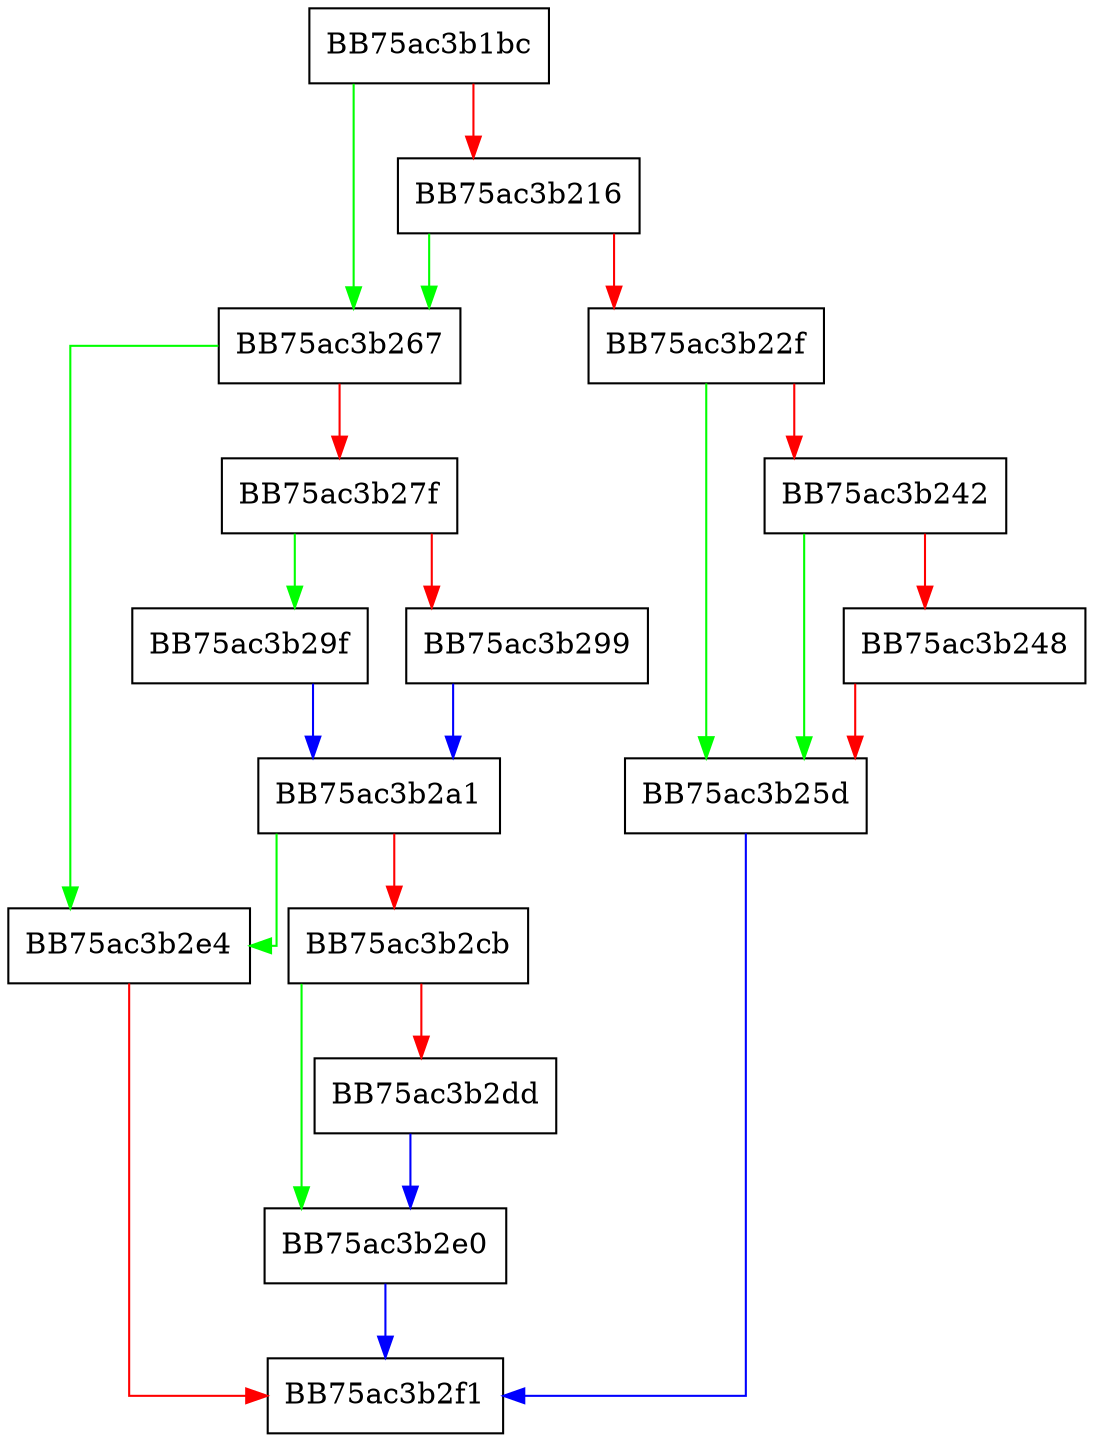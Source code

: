 digraph CptUnpackFork {
  node [shape="box"];
  graph [splines=ortho];
  BB75ac3b1bc -> BB75ac3b267 [color="green"];
  BB75ac3b1bc -> BB75ac3b216 [color="red"];
  BB75ac3b216 -> BB75ac3b267 [color="green"];
  BB75ac3b216 -> BB75ac3b22f [color="red"];
  BB75ac3b22f -> BB75ac3b25d [color="green"];
  BB75ac3b22f -> BB75ac3b242 [color="red"];
  BB75ac3b242 -> BB75ac3b25d [color="green"];
  BB75ac3b242 -> BB75ac3b248 [color="red"];
  BB75ac3b248 -> BB75ac3b25d [color="red"];
  BB75ac3b25d -> BB75ac3b2f1 [color="blue"];
  BB75ac3b267 -> BB75ac3b2e4 [color="green"];
  BB75ac3b267 -> BB75ac3b27f [color="red"];
  BB75ac3b27f -> BB75ac3b29f [color="green"];
  BB75ac3b27f -> BB75ac3b299 [color="red"];
  BB75ac3b299 -> BB75ac3b2a1 [color="blue"];
  BB75ac3b29f -> BB75ac3b2a1 [color="blue"];
  BB75ac3b2a1 -> BB75ac3b2e4 [color="green"];
  BB75ac3b2a1 -> BB75ac3b2cb [color="red"];
  BB75ac3b2cb -> BB75ac3b2e0 [color="green"];
  BB75ac3b2cb -> BB75ac3b2dd [color="red"];
  BB75ac3b2dd -> BB75ac3b2e0 [color="blue"];
  BB75ac3b2e0 -> BB75ac3b2f1 [color="blue"];
  BB75ac3b2e4 -> BB75ac3b2f1 [color="red"];
}